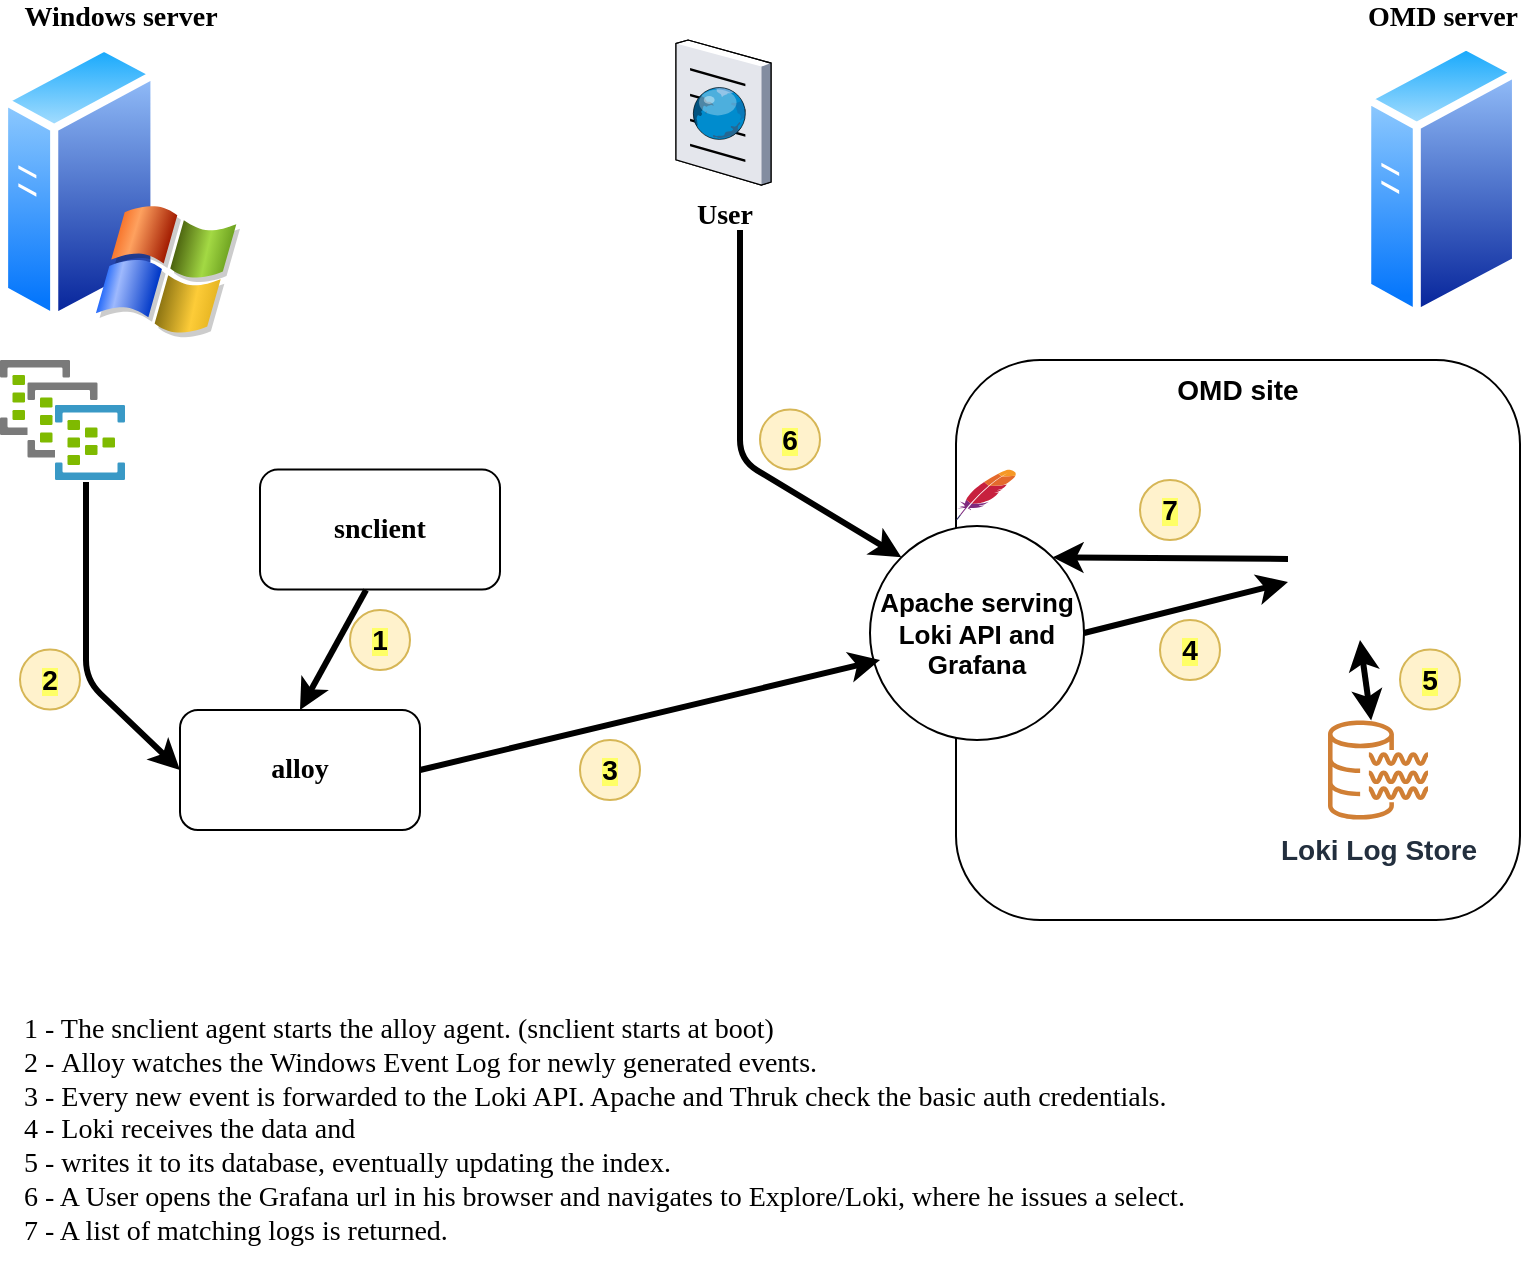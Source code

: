 <mxfile version="26.0.16">
  <diagram name="Page-1" id="831jx0RdU6ZW0vLNPyk8">
    <mxGraphModel dx="1203" dy="976" grid="1" gridSize="10" guides="1" tooltips="1" connect="1" arrows="1" fold="1" page="1" pageScale="1" pageWidth="850" pageHeight="1100" math="0" shadow="0">
      <root>
        <mxCell id="0" />
        <mxCell id="1" parent="0" />
        <mxCell id="LQpbqU_6TQzX5eW3azaJ-12" value="&lt;b&gt;&lt;font style=&quot;font-size: 14px;&quot;&gt;OMD site&lt;/font&gt;&lt;/b&gt;" style="rounded=1;whiteSpace=wrap;html=1;verticalAlign=top;" parent="1" vertex="1">
          <mxGeometry x="518" y="320" width="282" height="280" as="geometry" />
        </mxCell>
        <mxCell id="LQpbqU_6TQzX5eW3azaJ-1" value="&lt;b&gt;&lt;font style=&quot;font-size: 14px;&quot; face=&quot;Lucida Console&quot;&gt;Windows server&lt;/font&gt;&lt;/b&gt;" style="image;aspect=fixed;perimeter=ellipsePerimeter;html=1;align=center;shadow=0;dashed=0;spacingTop=3;image=img/lib/active_directory/windows_server_2.svg;labelPosition=center;verticalLabelPosition=top;verticalAlign=bottom;" parent="1" vertex="1">
          <mxGeometry x="40" y="160" width="120" height="150" as="geometry" />
        </mxCell>
        <mxCell id="LQpbqU_6TQzX5eW3azaJ-2" value="&lt;b style=&quot;&quot;&gt;&lt;font style=&quot;font-size: 14px;&quot; face=&quot;Lucida Console&quot;&gt;snclient&lt;/font&gt;&lt;/b&gt;" style="rounded=1;whiteSpace=wrap;html=1;fontFamily=Comic Sans MS;" parent="1" vertex="1">
          <mxGeometry x="170" y="374.8" width="120" height="60" as="geometry" />
        </mxCell>
        <mxCell id="LQpbqU_6TQzX5eW3azaJ-3" value="&lt;b&gt;&lt;font style=&quot;font-size: 14px;&quot; face=&quot;Lucida Console&quot;&gt;alloy&lt;/font&gt;&lt;/b&gt;" style="rounded=1;whiteSpace=wrap;html=1;" parent="1" vertex="1">
          <mxGeometry x="130" y="495" width="120" height="60" as="geometry" />
        </mxCell>
        <mxCell id="LQpbqU_6TQzX5eW3azaJ-4" value="&lt;b&gt;&lt;font style=&quot;font-size: 14px;&quot; face=&quot;Lucida Console&quot;&gt;OMD server&lt;/font&gt;&lt;/b&gt;" style="image;aspect=fixed;perimeter=ellipsePerimeter;html=1;align=center;shadow=0;dashed=0;spacingTop=3;image=img/lib/active_directory/generic_server.svg;labelPosition=center;verticalLabelPosition=top;verticalAlign=bottom;" parent="1" vertex="1">
          <mxGeometry x="721.6" y="160" width="78.4" height="140" as="geometry" />
        </mxCell>
        <mxCell id="LQpbqU_6TQzX5eW3azaJ-5" value="" style="image;sketch=0;aspect=fixed;html=1;points=[];align=center;fontSize=12;image=img/lib/mscae/Dedicated_Event_Hub.svg;" parent="1" vertex="1">
          <mxGeometry x="40" y="320" width="62.5" height="60" as="geometry" />
        </mxCell>
        <mxCell id="LQpbqU_6TQzX5eW3azaJ-7" value="&lt;b&gt;Apache&lt;/b&gt;" style="dashed=0;outlineConnect=0;html=1;align=center;labelPosition=center;verticalLabelPosition=bottom;verticalAlign=top;shape=mxgraph.weblogos.apache" parent="1" vertex="1">
          <mxGeometry x="518" y="374.8" width="30" height="25.2" as="geometry" />
        </mxCell>
        <mxCell id="LQpbqU_6TQzX5eW3azaJ-9" value="&lt;b&gt;&lt;font style=&quot;font-size: 14px;&quot;&gt;Loki Log Store&lt;/font&gt;&lt;/b&gt;" style="sketch=0;outlineConnect=0;fontColor=#232F3E;gradientColor=none;fillColor=light-dark(#d07f35, #d16009);strokeColor=none;dashed=0;verticalLabelPosition=bottom;verticalAlign=top;align=center;html=1;fontSize=12;fontStyle=0;aspect=fixed;pointerEvents=1;shape=mxgraph.aws4.data_lake_resource_icon;" parent="1" vertex="1">
          <mxGeometry x="704" y="500" width="50" height="50" as="geometry" />
        </mxCell>
        <mxCell id="LQpbqU_6TQzX5eW3azaJ-10" value="&lt;b&gt;&lt;font style=&quot;font-size: 14px;&quot; face=&quot;Lucida Console&quot;&gt;User&lt;/font&gt;&lt;/b&gt;" style="verticalLabelPosition=bottom;sketch=0;aspect=fixed;html=1;verticalAlign=top;strokeColor=none;align=center;outlineConnect=0;shape=mxgraph.citrix.browser;fontFamily=Verdana;" parent="1" vertex="1">
          <mxGeometry x="378" y="160" width="47.5" height="72.5" as="geometry" />
        </mxCell>
        <mxCell id="LQpbqU_6TQzX5eW3azaJ-11" value="&lt;b&gt;&lt;font style=&quot;font-size: 13px;&quot;&gt;Apache serving&lt;br&gt;Loki API and&lt;br&gt;Grafana&lt;/font&gt;&lt;/b&gt;" style="ellipse;whiteSpace=wrap;html=1;aspect=fixed;" parent="1" vertex="1">
          <mxGeometry x="475" y="403" width="107" height="107" as="geometry" />
        </mxCell>
        <mxCell id="LQpbqU_6TQzX5eW3azaJ-13" value="" style="shape=image;verticalLabelPosition=bottom;labelBackgroundColor=default;verticalAlign=top;aspect=fixed;imageAspect=0;image=https://platformengineers.io/_nuxt/image/2c4d3a.png;" parent="1" vertex="1">
          <mxGeometry x="684" y="374.8" width="90" height="90" as="geometry" />
        </mxCell>
        <mxCell id="LQpbqU_6TQzX5eW3azaJ-18" value="" style="endArrow=classic;html=1;rounded=0;exitX=1;exitY=0.5;exitDx=0;exitDy=0;entryX=0.047;entryY=0.626;entryDx=0;entryDy=0;entryPerimeter=0;strokeWidth=3;" parent="1" source="LQpbqU_6TQzX5eW3azaJ-3" target="LQpbqU_6TQzX5eW3azaJ-11" edge="1">
          <mxGeometry width="50" height="50" relative="1" as="geometry">
            <mxPoint x="400" y="550" as="sourcePoint" />
            <mxPoint x="450" y="500" as="targetPoint" />
          </mxGeometry>
        </mxCell>
        <mxCell id="LQpbqU_6TQzX5eW3azaJ-19" value="" style="endArrow=classic;html=1;rounded=1;exitX=0.688;exitY=1.017;exitDx=0;exitDy=0;strokeWidth=3;exitPerimeter=0;entryX=0;entryY=0.5;entryDx=0;entryDy=0;curved=0;" parent="1" source="LQpbqU_6TQzX5eW3azaJ-5" target="LQpbqU_6TQzX5eW3azaJ-3" edge="1">
          <mxGeometry width="50" height="50" relative="1" as="geometry">
            <mxPoint x="260" y="535" as="sourcePoint" />
            <mxPoint x="83" y="520" as="targetPoint" />
            <Array as="points">
              <mxPoint x="83" y="480" />
            </Array>
          </mxGeometry>
        </mxCell>
        <mxCell id="LQpbqU_6TQzX5eW3azaJ-20" value="" style="endArrow=classic;html=1;rounded=0;exitX=1;exitY=0.5;exitDx=0;exitDy=0;strokeWidth=3;" parent="1" source="LQpbqU_6TQzX5eW3azaJ-11" target="LQpbqU_6TQzX5eW3azaJ-13" edge="1">
          <mxGeometry width="50" height="50" relative="1" as="geometry">
            <mxPoint x="582" y="465" as="sourcePoint" />
            <mxPoint x="812" y="410" as="targetPoint" />
          </mxGeometry>
        </mxCell>
        <mxCell id="LQpbqU_6TQzX5eW3azaJ-21" value="" style="endArrow=classic;html=1;rounded=0;strokeWidth=3;startArrow=classic;startFill=1;" parent="1" target="LQpbqU_6TQzX5eW3azaJ-9" edge="1">
          <mxGeometry width="50" height="50" relative="1" as="geometry">
            <mxPoint x="720" y="460" as="sourcePoint" />
            <mxPoint x="540" y="727.731" as="targetPoint" />
          </mxGeometry>
        </mxCell>
        <mxCell id="LQpbqU_6TQzX5eW3azaJ-22" value="" style="endArrow=classic;html=1;rounded=0;exitX=0.442;exitY=1.003;exitDx=0;exitDy=0;entryX=0.5;entryY=0;entryDx=0;entryDy=0;strokeWidth=3;exitPerimeter=0;" parent="1" source="LQpbqU_6TQzX5eW3azaJ-2" target="LQpbqU_6TQzX5eW3azaJ-3" edge="1">
          <mxGeometry width="50" height="50" relative="1" as="geometry">
            <mxPoint x="210" y="745" as="sourcePoint" />
            <mxPoint x="440" y="690" as="targetPoint" />
          </mxGeometry>
        </mxCell>
        <mxCell id="LQpbqU_6TQzX5eW3azaJ-23" value="" style="endArrow=classic;html=1;rounded=1;strokeWidth=3;curved=0;entryX=0;entryY=0;entryDx=0;entryDy=0;" parent="1" target="LQpbqU_6TQzX5eW3azaJ-11" edge="1">
          <mxGeometry width="50" height="50" relative="1" as="geometry">
            <mxPoint x="410" y="255" as="sourcePoint" />
            <mxPoint x="540" y="665" as="targetPoint" />
            <Array as="points">
              <mxPoint x="410" y="370" />
            </Array>
          </mxGeometry>
        </mxCell>
        <mxCell id="LQpbqU_6TQzX5eW3azaJ-24" value="" style="endArrow=classic;html=1;rounded=0;strokeWidth=3;entryX=1;entryY=0;entryDx=0;entryDy=0;" parent="1" source="LQpbqU_6TQzX5eW3azaJ-13" target="LQpbqU_6TQzX5eW3azaJ-11" edge="1">
          <mxGeometry width="50" height="50" relative="1" as="geometry">
            <mxPoint x="610" y="120" as="sourcePoint" />
            <mxPoint x="570" y="410" as="targetPoint" />
          </mxGeometry>
        </mxCell>
        <mxCell id="LQpbqU_6TQzX5eW3azaJ-28" value="&lt;span style=&quot;background-color: rgb(255, 255, 102);&quot;&gt;&lt;font style=&quot;font-size: 14px;&quot;&gt;&lt;b&gt;6&lt;/b&gt;&lt;/font&gt;&lt;/span&gt;" style="ellipse;whiteSpace=wrap;html=1;aspect=fixed;fillColor=#fff2cc;strokeColor=#d6b656;" parent="1" vertex="1">
          <mxGeometry x="420" y="344.8" width="30" height="30" as="geometry" />
        </mxCell>
        <mxCell id="LQpbqU_6TQzX5eW3azaJ-29" value="&lt;span style=&quot;background-color: rgb(255, 255, 102);&quot;&gt;&lt;font style=&quot;font-size: 14px;&quot;&gt;&lt;b&gt;7&lt;/b&gt;&lt;/font&gt;&lt;/span&gt;" style="ellipse;whiteSpace=wrap;html=1;aspect=fixed;fillColor=#fff2cc;strokeColor=#d6b656;" parent="1" vertex="1">
          <mxGeometry x="610" y="380" width="30" height="30" as="geometry" />
        </mxCell>
        <mxCell id="LQpbqU_6TQzX5eW3azaJ-30" value="&lt;span style=&quot;background-color: rgb(255, 255, 102);&quot;&gt;&lt;font style=&quot;font-size: 14px;&quot;&gt;&lt;b&gt;5&lt;/b&gt;&lt;/font&gt;&lt;/span&gt;" style="ellipse;whiteSpace=wrap;html=1;aspect=fixed;fillColor=#fff2cc;strokeColor=#d6b656;" parent="1" vertex="1">
          <mxGeometry x="740" y="464.8" width="30" height="30" as="geometry" />
        </mxCell>
        <mxCell id="LQpbqU_6TQzX5eW3azaJ-31" value="&lt;span style=&quot;background-color: rgb(255, 255, 102);&quot;&gt;&lt;font style=&quot;font-size: 14px;&quot;&gt;&lt;b&gt;4&lt;/b&gt;&lt;/font&gt;&lt;/span&gt;" style="ellipse;whiteSpace=wrap;html=1;aspect=fixed;fillColor=#fff2cc;strokeColor=#d6b656;" parent="1" vertex="1">
          <mxGeometry x="620" y="450" width="30" height="30" as="geometry" />
        </mxCell>
        <mxCell id="LQpbqU_6TQzX5eW3azaJ-32" value="&lt;span style=&quot;background-color: rgb(255, 255, 102);&quot;&gt;&lt;font style=&quot;font-size: 14px;&quot;&gt;&lt;b&gt;3&lt;/b&gt;&lt;/font&gt;&lt;/span&gt;" style="ellipse;whiteSpace=wrap;html=1;aspect=fixed;fillColor=#fff2cc;strokeColor=#d6b656;" parent="1" vertex="1">
          <mxGeometry x="330" y="510" width="30" height="30" as="geometry" />
        </mxCell>
        <mxCell id="LQpbqU_6TQzX5eW3azaJ-33" value="&lt;span style=&quot;background-color: rgb(255, 255, 102);&quot;&gt;&lt;font style=&quot;font-size: 14px;&quot;&gt;&lt;b&gt;1&lt;/b&gt;&lt;/font&gt;&lt;/span&gt;" style="ellipse;whiteSpace=wrap;html=1;aspect=fixed;fillColor=#fff2cc;strokeColor=#d6b656;" parent="1" vertex="1">
          <mxGeometry x="215" y="445" width="30" height="30" as="geometry" />
        </mxCell>
        <mxCell id="LQpbqU_6TQzX5eW3azaJ-34" value="&lt;span style=&quot;background-color: rgb(255, 255, 102);&quot;&gt;&lt;font style=&quot;font-size: 14px;&quot;&gt;&lt;b&gt;2&lt;/b&gt;&lt;/font&gt;&lt;/span&gt;" style="ellipse;whiteSpace=wrap;html=1;aspect=fixed;fillColor=#fff2cc;strokeColor=#d6b656;" parent="1" vertex="1">
          <mxGeometry x="50" y="464.8" width="30" height="30" as="geometry" />
        </mxCell>
        <mxCell id="OcYjFq-00EQyuRky7zoW-1" value="&lt;font style=&quot;font-size: 14px;&quot; face=&quot;Lucida Console&quot;&gt;1 - The snclient agent starts the alloy agent. (snclient starts at boot)&lt;/font&gt;&lt;div&gt;&lt;font style=&quot;font-size: 14px;&quot; face=&quot;Lucida Console&quot;&gt;2 -&amp;nbsp;&lt;span style=&quot;background-color: transparent; color: light-dark(rgb(0, 0, 0), rgb(255, 255, 255));&quot;&gt;Alloy watches the Windows Event Log for newly generated events.&lt;/span&gt;&lt;/font&gt;&lt;/div&gt;&lt;div&gt;&lt;span style=&quot;background-color: transparent; color: light-dark(rgb(0, 0, 0), rgb(255, 255, 255));&quot;&gt;&lt;font style=&quot;font-size: 14px;&quot; face=&quot;Lucida Console&quot;&gt;3 - Every new event is forwarded to the Loki API. Apache and Thruk check the basic auth credentials.&lt;/font&gt;&lt;/span&gt;&lt;/div&gt;&lt;div&gt;&lt;span style=&quot;background-color: transparent; color: light-dark(rgb(0, 0, 0), rgb(255, 255, 255));&quot;&gt;&lt;font style=&quot;font-size: 14px;&quot; face=&quot;Lucida Console&quot;&gt;4 - Loki receives the data and&amp;nbsp;&lt;/font&gt;&lt;/span&gt;&lt;/div&gt;&lt;div&gt;&lt;span style=&quot;background-color: transparent; color: light-dark(rgb(0, 0, 0), rgb(255, 255, 255));&quot;&gt;&lt;font style=&quot;font-size: 14px;&quot; face=&quot;Lucida Console&quot;&gt;5 - writes it to its database, eventually updating the index.&lt;/font&gt;&lt;/span&gt;&lt;/div&gt;&lt;div&gt;&lt;font style=&quot;font-size: 14px;&quot; face=&quot;Lucida Console&quot;&gt;6 - A User opens the Grafana url in his browser and navigates to Explore/Loki, where he issues a select.&lt;/font&gt;&lt;/div&gt;&lt;div&gt;&lt;font style=&quot;font-size: 14px;&quot; face=&quot;Lucida Console&quot;&gt;7 - A list of matching logs is returned.&lt;/font&gt;&lt;/div&gt;&lt;div&gt;&lt;span style=&quot;background-color: transparent; color: light-dark(rgb(0, 0, 0), rgb(255, 255, 255));&quot;&gt;&lt;br&gt;&lt;/span&gt;&lt;/div&gt;" style="text;html=1;align=left;verticalAlign=top;whiteSpace=wrap;rounded=0;" vertex="1" parent="1">
          <mxGeometry x="50" y="640" width="750" height="140" as="geometry" />
        </mxCell>
      </root>
    </mxGraphModel>
  </diagram>
</mxfile>
